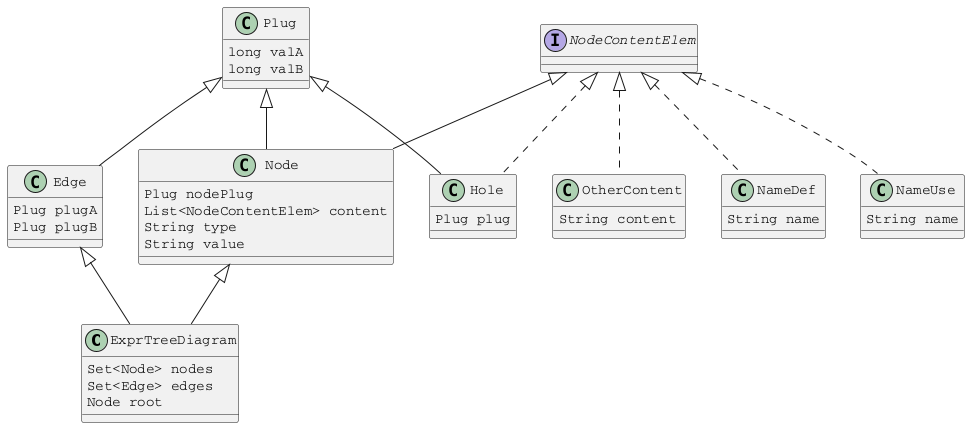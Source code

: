 @startuml

class ExprTreeDiagram {
  Set<Node> nodes
  Set<Edge> edges
  Node root
}

class Node {
  Plug nodePlug
  List<NodeContentElem> content
  String type
  String value
}

class Edge {
  Plug plugA
  Plug plugB
}

interface NodeContentElem

class OtherContent implements NodeContentElem {
  String content
}
class NameDef implements NodeContentElem {
  String name
}
class NameUse implements NodeContentElem {
  String name
}
class Hole implements NodeContentElem {
  Plug plug
}

class Plug {
  long valA
  long valB
}

Plug <|-- Hole
Plug <|-- Node
Plug <|-- Edge

Node <|-- ExprTreeDiagram 

Edge <|-- ExprTreeDiagram 

NodeContentElem <|-- Node

skinparam shadowing false
skinparam defaultFontName Courier
@enduml
